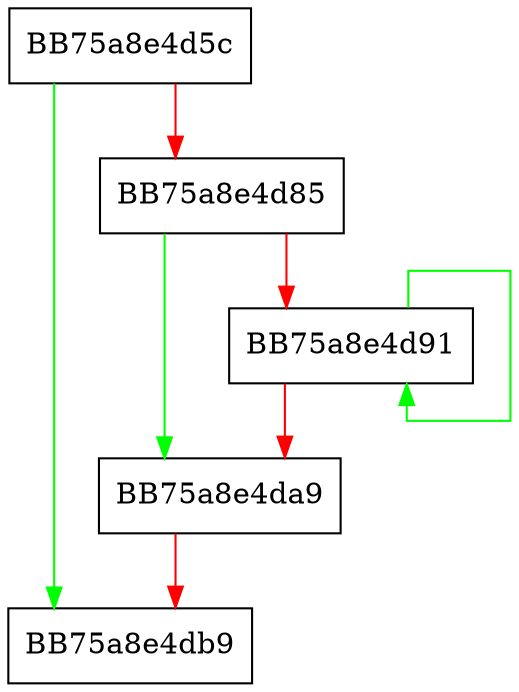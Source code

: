 digraph erase {
  node [shape="box"];
  graph [splines=ortho];
  BB75a8e4d5c -> BB75a8e4db9 [color="green"];
  BB75a8e4d5c -> BB75a8e4d85 [color="red"];
  BB75a8e4d85 -> BB75a8e4da9 [color="green"];
  BB75a8e4d85 -> BB75a8e4d91 [color="red"];
  BB75a8e4d91 -> BB75a8e4d91 [color="green"];
  BB75a8e4d91 -> BB75a8e4da9 [color="red"];
  BB75a8e4da9 -> BB75a8e4db9 [color="red"];
}